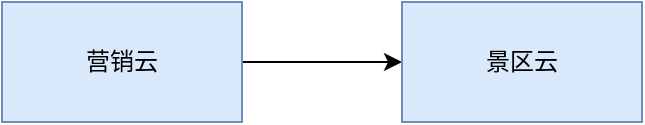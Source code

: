 <mxfile version="28.0.1">
  <diagram name="第 1 页" id="XN6WbOP7wRev5Zxsz_oX">
    <mxGraphModel dx="1213" dy="631" grid="1" gridSize="10" guides="1" tooltips="1" connect="1" arrows="1" fold="1" page="1" pageScale="1" pageWidth="827" pageHeight="1169" math="0" shadow="0">
      <root>
        <mxCell id="0" />
        <mxCell id="1" parent="0" />
        <mxCell id="nq8Y8Bkj-jrWC2mi9VMi-3" value="" style="edgeStyle=orthogonalEdgeStyle;rounded=0;orthogonalLoop=1;jettySize=auto;html=1;" edge="1" parent="1" source="nq8Y8Bkj-jrWC2mi9VMi-1" target="nq8Y8Bkj-jrWC2mi9VMi-2">
          <mxGeometry relative="1" as="geometry" />
        </mxCell>
        <mxCell id="nq8Y8Bkj-jrWC2mi9VMi-1" value="营销云" style="rounded=0;whiteSpace=wrap;html=1;fillColor=#dae8fc;strokeColor=#6c8ebf;" vertex="1" parent="1">
          <mxGeometry x="254" y="370" width="120" height="60" as="geometry" />
        </mxCell>
        <mxCell id="nq8Y8Bkj-jrWC2mi9VMi-2" value="景区云" style="whiteSpace=wrap;html=1;fillColor=#dae8fc;strokeColor=#6c8ebf;rounded=0;" vertex="1" parent="1">
          <mxGeometry x="454" y="370" width="120" height="60" as="geometry" />
        </mxCell>
      </root>
    </mxGraphModel>
  </diagram>
</mxfile>
